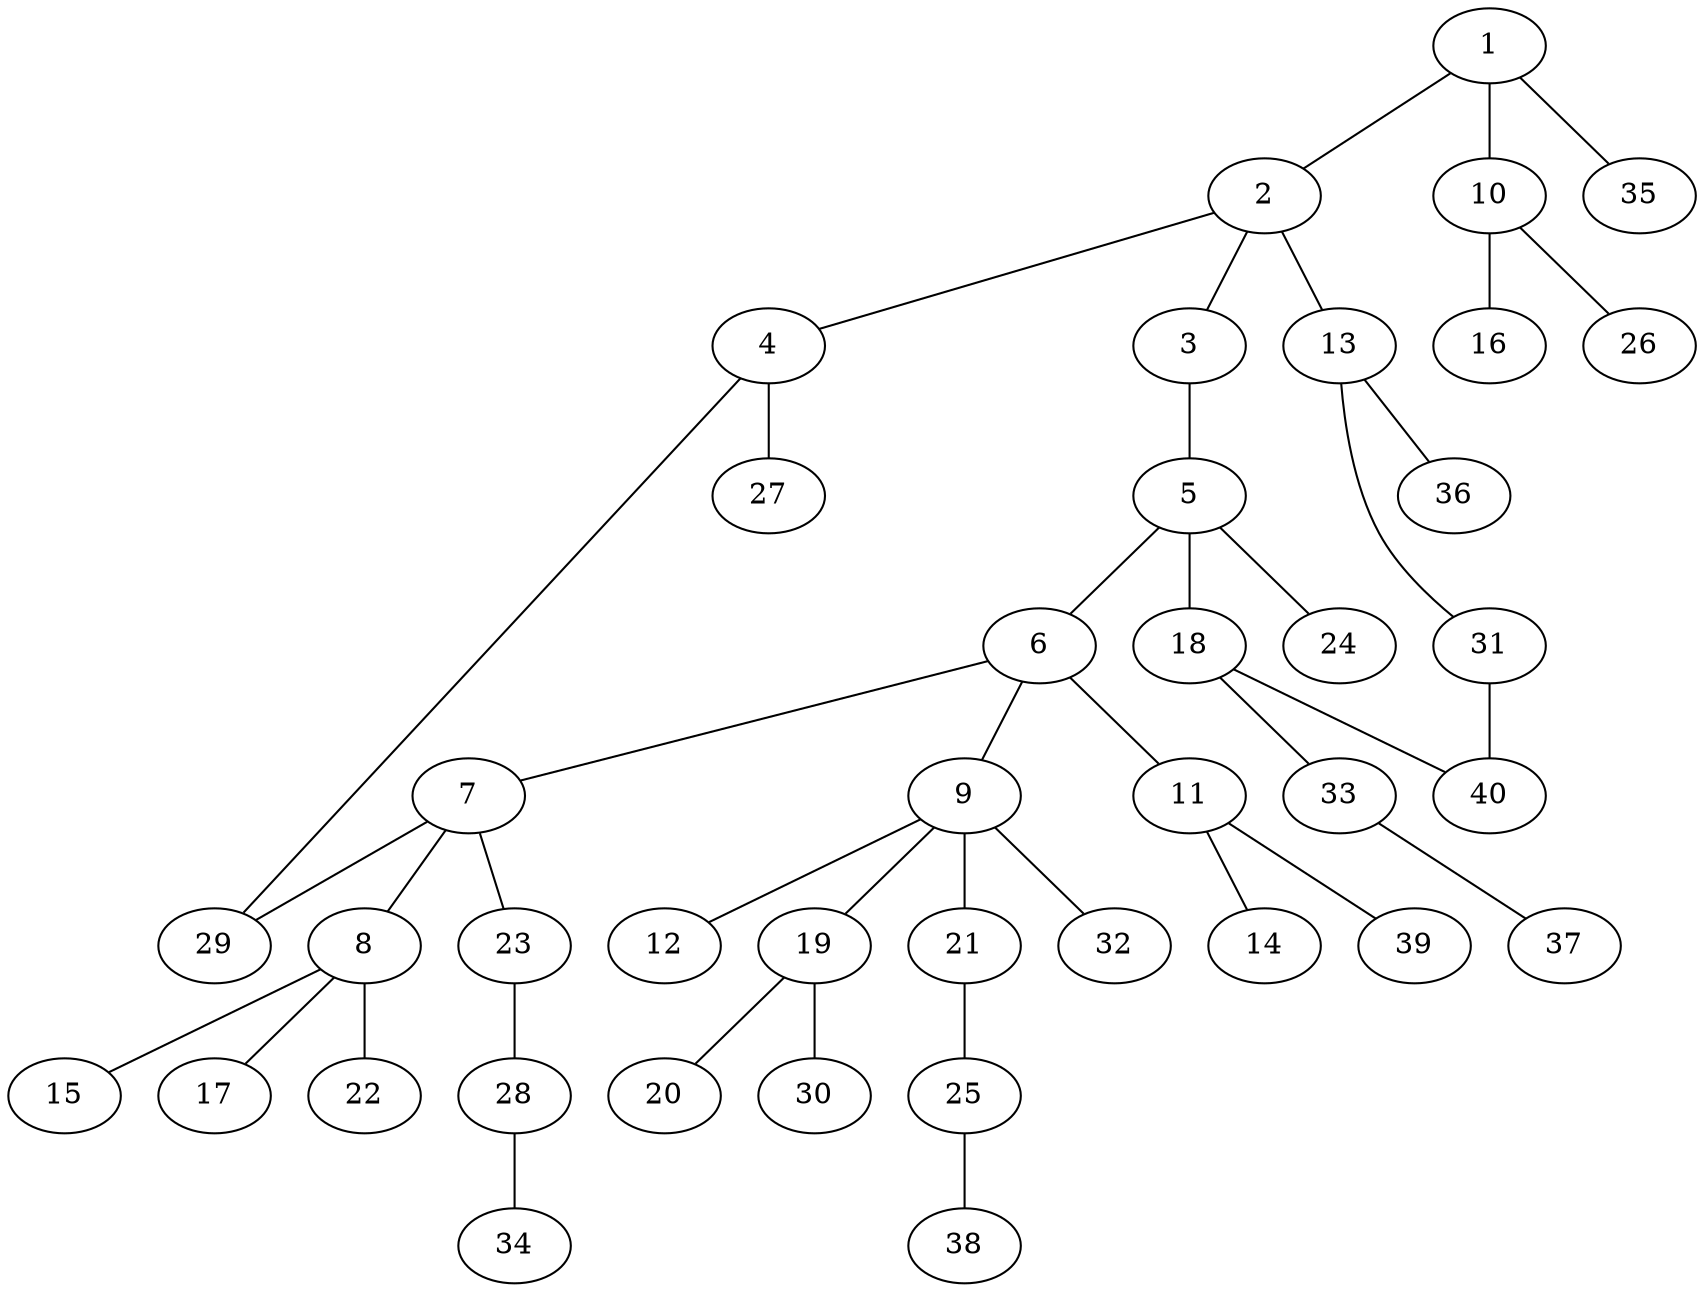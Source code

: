 graph graphname {1--2
1--10
1--35
2--3
2--4
2--13
3--5
4--27
4--29
5--6
5--18
5--24
6--7
6--9
6--11
7--8
7--23
7--29
8--15
8--17
8--22
9--12
9--19
9--21
9--32
10--16
10--26
11--14
11--39
13--31
13--36
18--33
18--40
19--20
19--30
21--25
23--28
25--38
28--34
31--40
33--37
}